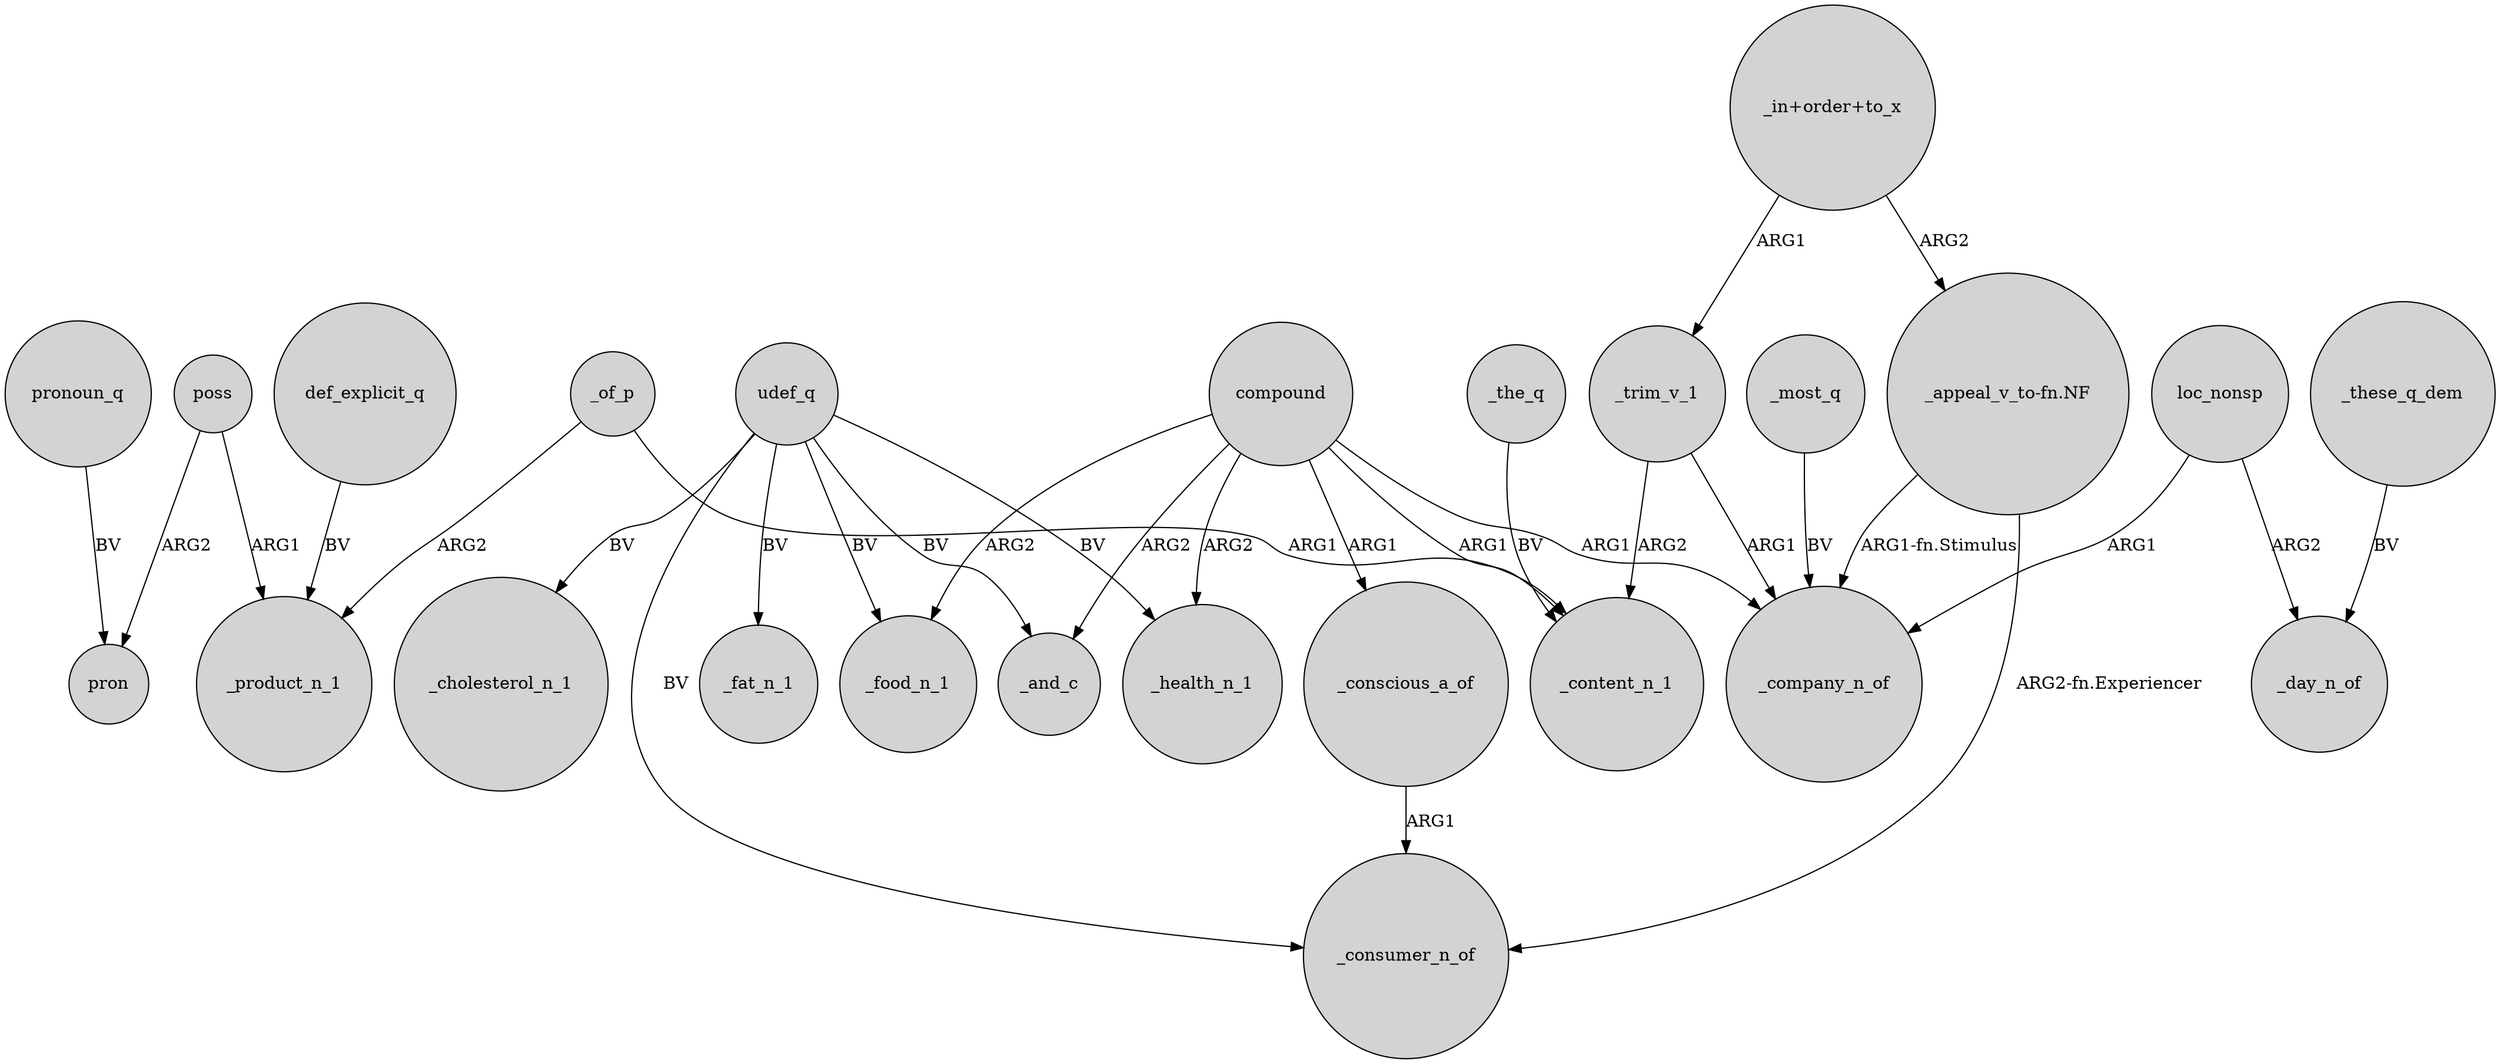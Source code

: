 digraph {
	node [shape=circle style=filled]
	def_explicit_q -> _product_n_1 [label=BV]
	compound -> _food_n_1 [label=ARG2]
	poss -> _product_n_1 [label=ARG1]
	poss -> pron [label=ARG2]
	"_appeal_v_to-fn.NF" -> _company_n_of [label="ARG1-fn.Stimulus"]
	_most_q -> _company_n_of [label=BV]
	udef_q -> _cholesterol_n_1 [label=BV]
	"_appeal_v_to-fn.NF" -> _consumer_n_of [label="ARG2-fn.Experiencer"]
	"_in+order+to_x" -> _trim_v_1 [label=ARG1]
	_the_q -> _content_n_1 [label=BV]
	_of_p -> _content_n_1 [label=ARG1]
	udef_q -> _food_n_1 [label=BV]
	_these_q_dem -> _day_n_of [label=BV]
	loc_nonsp -> _company_n_of [label=ARG1]
	compound -> _company_n_of [label=ARG1]
	pronoun_q -> pron [label=BV]
	compound -> _and_c [label=ARG2]
	compound -> _conscious_a_of [label=ARG1]
	"_in+order+to_x" -> "_appeal_v_to-fn.NF" [label=ARG2]
	compound -> _health_n_1 [label=ARG2]
	udef_q -> _health_n_1 [label=BV]
	udef_q -> _consumer_n_of [label=BV]
	_of_p -> _product_n_1 [label=ARG2]
	loc_nonsp -> _day_n_of [label=ARG2]
	compound -> _content_n_1 [label=ARG1]
	udef_q -> _fat_n_1 [label=BV]
	_trim_v_1 -> _content_n_1 [label=ARG2]
	udef_q -> _and_c [label=BV]
	_conscious_a_of -> _consumer_n_of [label=ARG1]
	_trim_v_1 -> _company_n_of [label=ARG1]
}
